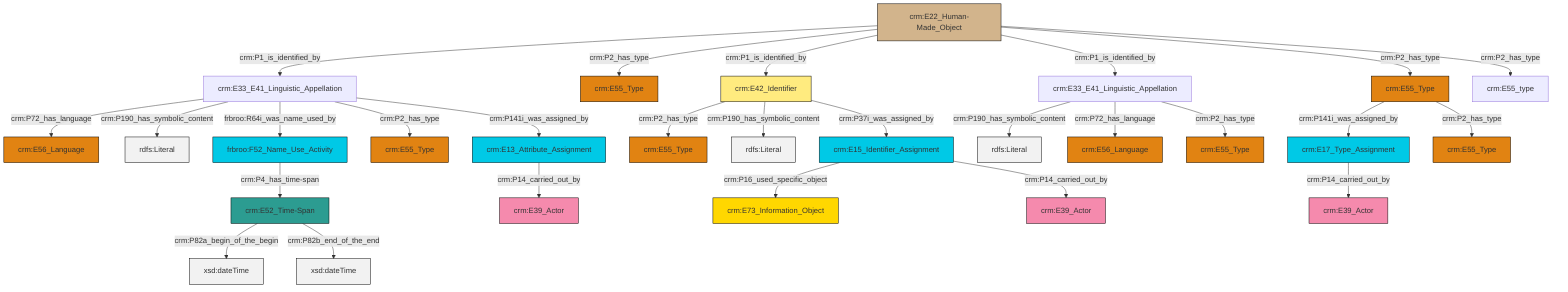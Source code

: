 graph TD
classDef Literal fill:#f2f2f2,stroke:#000000;
classDef CRM_Entity fill:#FFFFFF,stroke:#000000;
classDef Temporal_Entity fill:#00C9E6, stroke:#000000;
classDef Type fill:#E18312, stroke:#000000;
classDef Time-Span fill:#2C9C91, stroke:#000000;
classDef Appellation fill:#FFEB7F, stroke:#000000;
classDef Place fill:#008836, stroke:#000000;
classDef Persistent_Item fill:#B266B2, stroke:#000000;
classDef Conceptual_Object fill:#FFD700, stroke:#000000;
classDef Physical_Thing fill:#D2B48C, stroke:#000000;
classDef Actor fill:#f58aad, stroke:#000000;
classDef PC_Classes fill:#4ce600, stroke:#000000;
classDef Multi fill:#cccccc,stroke:#000000;

4["crm:E33_E41_Linguistic_Appellation"]:::Default -->|crm:P72_has_language| 5["crm:E56_Language"]:::Type
8["crm:E17_Type_Assignment"]:::Temporal_Entity -->|crm:P14_carried_out_by| 6["crm:E39_Actor"]:::Actor
10["crm:E33_E41_Linguistic_Appellation"]:::Default -->|crm:P190_has_symbolic_content| 11[rdfs:Literal]:::Literal
12["crm:E52_Time-Span"]:::Time-Span -->|crm:P82a_begin_of_the_begin| 13[xsd:dateTime]:::Literal
0["crm:E22_Human-Made_Object"]:::Physical_Thing -->|crm:P1_is_identified_by| 4["crm:E33_E41_Linguistic_Appellation"]:::Default
15["crm:E13_Attribute_Assignment"]:::Temporal_Entity -->|crm:P14_carried_out_by| 16["crm:E39_Actor"]:::Actor
0["crm:E22_Human-Made_Object"]:::Physical_Thing -->|crm:P2_has_type| 17["crm:E55_Type"]:::Type
18["crm:E42_Identifier"]:::Appellation -->|crm:P2_has_type| 19["crm:E55_Type"]:::Type
10["crm:E33_E41_Linguistic_Appellation"]:::Default -->|crm:P72_has_language| 23["crm:E56_Language"]:::Type
0["crm:E22_Human-Made_Object"]:::Physical_Thing -->|crm:P1_is_identified_by| 18["crm:E42_Identifier"]:::Appellation
31["crm:E15_Identifier_Assignment"]:::Temporal_Entity -->|crm:P16_used_specific_object| 25["crm:E73_Information_Object"]:::Conceptual_Object
21["crm:E55_Type"]:::Type -->|crm:P141i_was_assigned_by| 8["crm:E17_Type_Assignment"]:::Temporal_Entity
31["crm:E15_Identifier_Assignment"]:::Temporal_Entity -->|crm:P14_carried_out_by| 33["crm:E39_Actor"]:::Actor
4["crm:E33_E41_Linguistic_Appellation"]:::Default -->|crm:P190_has_symbolic_content| 36[rdfs:Literal]:::Literal
0["crm:E22_Human-Made_Object"]:::Physical_Thing -->|crm:P1_is_identified_by| 10["crm:E33_E41_Linguistic_Appellation"]:::Default
4["crm:E33_E41_Linguistic_Appellation"]:::Default -->|frbroo:R64i_was_name_used_by| 2["frbroo:F52_Name_Use_Activity"]:::Temporal_Entity
4["crm:E33_E41_Linguistic_Appellation"]:::Default -->|crm:P2_has_type| 39["crm:E55_Type"]:::Type
21["crm:E55_Type"]:::Type -->|crm:P2_has_type| 27["crm:E55_Type"]:::Type
4["crm:E33_E41_Linguistic_Appellation"]:::Default -->|crm:P141i_was_assigned_by| 15["crm:E13_Attribute_Assignment"]:::Temporal_Entity
0["crm:E22_Human-Made_Object"]:::Physical_Thing -->|crm:P2_has_type| 21["crm:E55_Type"]:::Type
18["crm:E42_Identifier"]:::Appellation -->|crm:P190_has_symbolic_content| 46[rdfs:Literal]:::Literal
10["crm:E33_E41_Linguistic_Appellation"]:::Default -->|crm:P2_has_type| 29["crm:E55_Type"]:::Type
12["crm:E52_Time-Span"]:::Time-Span -->|crm:P82b_end_of_the_end| 48[xsd:dateTime]:::Literal
18["crm:E42_Identifier"]:::Appellation -->|crm:P37i_was_assigned_by| 31["crm:E15_Identifier_Assignment"]:::Temporal_Entity
0["crm:E22_Human-Made_Object"]:::Physical_Thing -->|crm:P2_has_type| 41["crm:E55_type"]:::Default
2["frbroo:F52_Name_Use_Activity"]:::Temporal_Entity -->|crm:P4_has_time-span| 12["crm:E52_Time-Span"]:::Time-Span